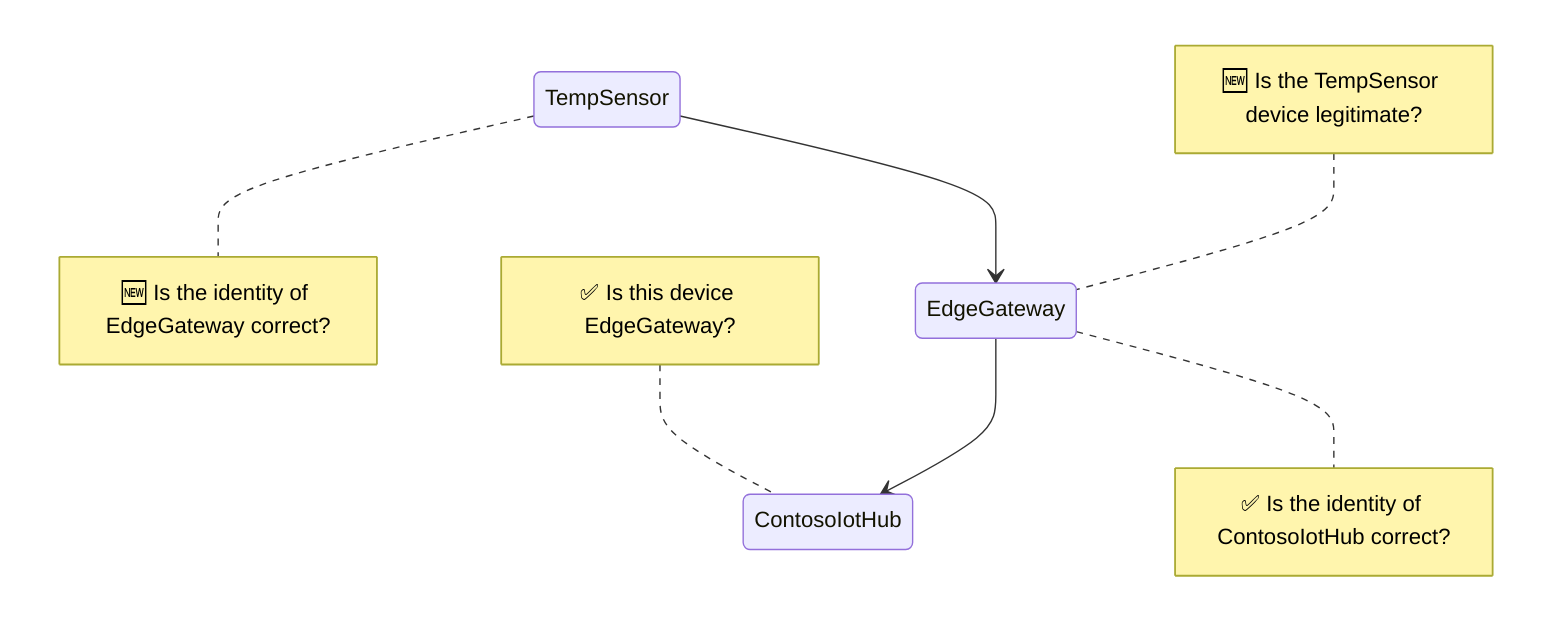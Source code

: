 stateDiagram-v2
    TempSensor
    note right of TempSensor: 🆕 Is the identity of EdgeGateway correct?

    TempSensor --> EdgeGateway
    note left of EdgeGateway: 🆕 Is the TempSensor device legitimate?
    note right of EdgeGateway: ✅ Is the identity of ContosoIotHub correct?

    EdgeGateway --> ContosoIotHub
    note left of ContosoIotHub: ✅ Is this device EdgeGateway?